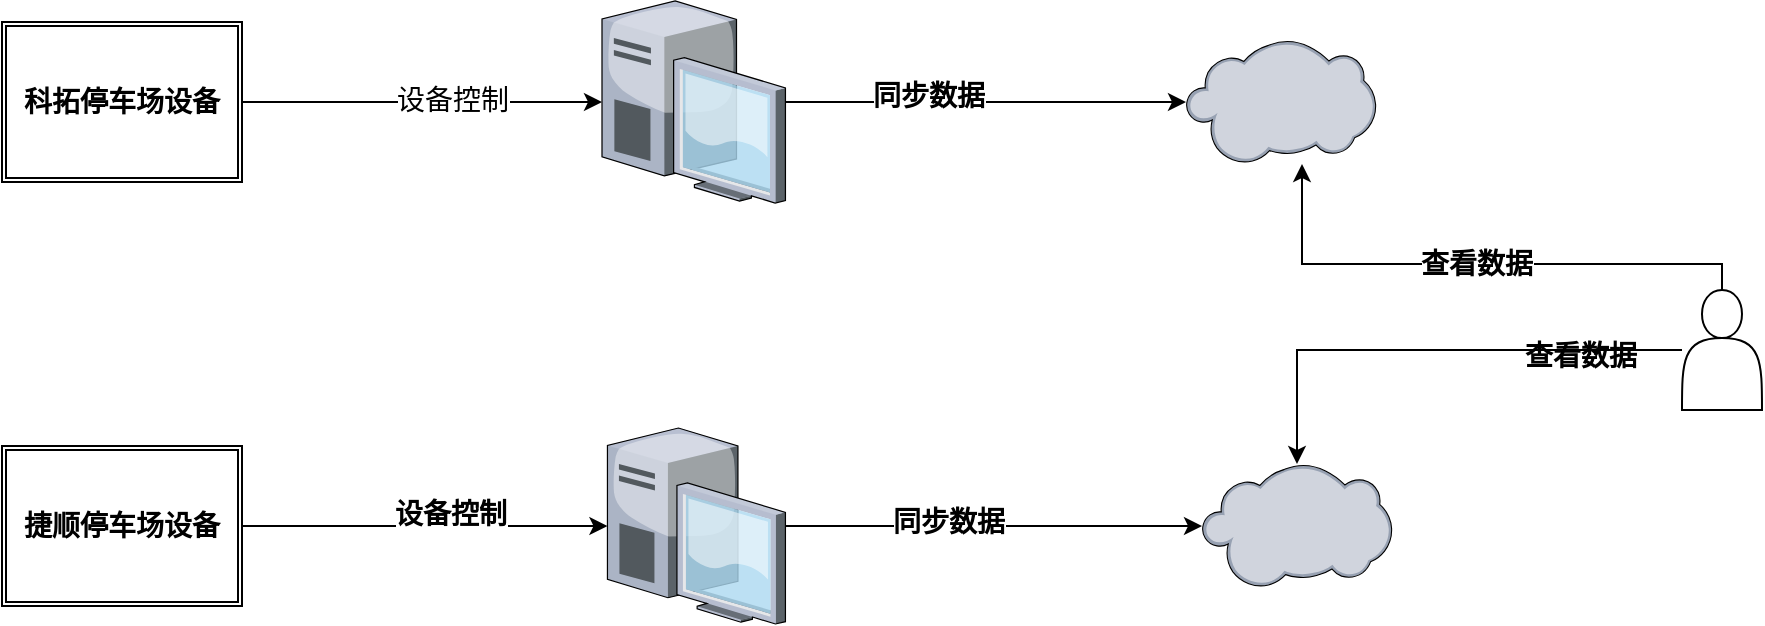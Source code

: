 <mxfile version="12.4.7" type="github"><diagram name="Page-1" id="822b0af5-4adb-64df-f703-e8dfc1f81529"><mxGraphModel dx="1108" dy="400" grid="1" gridSize="10" guides="1" tooltips="1" connect="1" arrows="1" fold="1" page="1" pageScale="1" pageWidth="1100" pageHeight="850" background="#ffffff" math="0" shadow="0"><root><mxCell id="0"/><mxCell id="1" parent="0"/><mxCell id="5FrkZjL8iXbuUKU6dWzv-14" style="edgeStyle=orthogonalEdgeStyle;rounded=0;orthogonalLoop=1;jettySize=auto;html=1;" edge="1" parent="1" source="5FrkZjL8iXbuUKU6dWzv-3" target="5FrkZjL8iXbuUKU6dWzv-12"><mxGeometry relative="1" as="geometry"/></mxCell><mxCell id="5FrkZjL8iXbuUKU6dWzv-18" value="&lt;b&gt;&lt;font style=&quot;font-size: 14px&quot;&gt;同步数据&lt;/font&gt;&lt;/b&gt;" style="text;html=1;align=center;verticalAlign=middle;resizable=0;points=[];labelBackgroundColor=#ffffff;" vertex="1" connectable="0" parent="5FrkZjL8iXbuUKU6dWzv-14"><mxGeometry x="0.003" y="29" relative="1" as="geometry"><mxPoint x="-29" y="26" as="offset"/></mxGeometry></mxCell><mxCell id="5FrkZjL8iXbuUKU6dWzv-3" value="" style="verticalLabelPosition=bottom;aspect=fixed;html=1;verticalAlign=top;strokeColor=none;align=center;outlineConnect=0;shape=mxgraph.citrix.desktop;" vertex="1" parent="1"><mxGeometry x="320" y="57.5" width="91.72" height="101" as="geometry"/></mxCell><mxCell id="5FrkZjL8iXbuUKU6dWzv-15" style="edgeStyle=orthogonalEdgeStyle;rounded=0;orthogonalLoop=1;jettySize=auto;html=1;" edge="1" parent="1" source="5FrkZjL8iXbuUKU6dWzv-6" target="5FrkZjL8iXbuUKU6dWzv-13"><mxGeometry relative="1" as="geometry"/></mxCell><mxCell id="5FrkZjL8iXbuUKU6dWzv-34" value="&lt;font style=&quot;font-size: 14px&quot;&gt;&lt;b&gt;同步数据&lt;/b&gt;&lt;/font&gt;" style="text;html=1;align=center;verticalAlign=middle;resizable=0;points=[];labelBackgroundColor=#ffffff;" vertex="1" connectable="0" parent="5FrkZjL8iXbuUKU6dWzv-15"><mxGeometry x="-0.22" y="2" relative="1" as="geometry"><mxPoint as="offset"/></mxGeometry></mxCell><mxCell id="5FrkZjL8iXbuUKU6dWzv-6" value="" style="verticalLabelPosition=bottom;aspect=fixed;html=1;verticalAlign=top;strokeColor=none;align=center;outlineConnect=0;shape=mxgraph.citrix.desktop;" vertex="1" parent="1"><mxGeometry x="322.72" y="271" width="89" height="98" as="geometry"/></mxCell><mxCell id="5FrkZjL8iXbuUKU6dWzv-10" style="edgeStyle=orthogonalEdgeStyle;rounded=0;orthogonalLoop=1;jettySize=auto;html=1;" edge="1" parent="1" source="5FrkZjL8iXbuUKU6dWzv-8" target="5FrkZjL8iXbuUKU6dWzv-3"><mxGeometry relative="1" as="geometry"/></mxCell><mxCell id="5FrkZjL8iXbuUKU6dWzv-16" value="&lt;font style=&quot;font-size: 14px&quot;&gt;设备控制&lt;/font&gt;" style="text;html=1;align=center;verticalAlign=middle;resizable=0;points=[];labelBackgroundColor=#ffffff;" vertex="1" connectable="0" parent="5FrkZjL8iXbuUKU6dWzv-10"><mxGeometry x="0.159" y="1" relative="1" as="geometry"><mxPoint as="offset"/></mxGeometry></mxCell><mxCell id="5FrkZjL8iXbuUKU6dWzv-8" value="&lt;font style=&quot;font-size: 14px&quot;&gt;&lt;b&gt;科拓停车场设备&lt;/b&gt;&lt;/font&gt;" style="shape=ext;double=1;rounded=0;whiteSpace=wrap;html=1;" vertex="1" parent="1"><mxGeometry x="20" y="68" width="120" height="80" as="geometry"/></mxCell><mxCell id="5FrkZjL8iXbuUKU6dWzv-11" style="edgeStyle=orthogonalEdgeStyle;rounded=0;orthogonalLoop=1;jettySize=auto;html=1;" edge="1" parent="1" source="5FrkZjL8iXbuUKU6dWzv-9" target="5FrkZjL8iXbuUKU6dWzv-6"><mxGeometry relative="1" as="geometry"/></mxCell><mxCell id="5FrkZjL8iXbuUKU6dWzv-17" value="&lt;b&gt;&lt;font style=&quot;font-size: 14px&quot;&gt;设备控制&lt;/font&gt;&lt;/b&gt;" style="text;html=1;align=center;verticalAlign=middle;resizable=0;points=[];labelBackgroundColor=#ffffff;" vertex="1" connectable="0" parent="5FrkZjL8iXbuUKU6dWzv-11"><mxGeometry x="0.131" y="6" relative="1" as="geometry"><mxPoint as="offset"/></mxGeometry></mxCell><mxCell id="5FrkZjL8iXbuUKU6dWzv-9" value="&lt;font style=&quot;font-size: 14px&quot;&gt;&lt;b&gt;捷顺停车场设备&lt;/b&gt;&lt;/font&gt;" style="shape=ext;double=1;rounded=0;whiteSpace=wrap;html=1;" vertex="1" parent="1"><mxGeometry x="20" y="280" width="120" height="80" as="geometry"/></mxCell><mxCell id="5FrkZjL8iXbuUKU6dWzv-12" value="" style="verticalLabelPosition=bottom;aspect=fixed;html=1;verticalAlign=top;strokeColor=none;align=center;outlineConnect=0;shape=mxgraph.citrix.cloud;" vertex="1" parent="1"><mxGeometry x="612" y="77" width="95" height="62" as="geometry"/></mxCell><mxCell id="5FrkZjL8iXbuUKU6dWzv-13" value="" style="verticalLabelPosition=bottom;aspect=fixed;html=1;verticalAlign=top;strokeColor=none;align=center;outlineConnect=0;shape=mxgraph.citrix.cloud;" vertex="1" parent="1"><mxGeometry x="620" y="289" width="95" height="62" as="geometry"/></mxCell><mxCell id="5FrkZjL8iXbuUKU6dWzv-29" value="&lt;b&gt;&lt;font style=&quot;font-size: 14px&quot;&gt;查看数据&lt;/font&gt;&lt;/b&gt;" style="edgeStyle=orthogonalEdgeStyle;rounded=0;orthogonalLoop=1;jettySize=auto;html=1;" edge="1" parent="1" source="5FrkZjL8iXbuUKU6dWzv-20" target="5FrkZjL8iXbuUKU6dWzv-12"><mxGeometry relative="1" as="geometry"><Array as="points"><mxPoint x="670" y="189"/></Array></mxGeometry></mxCell><mxCell id="5FrkZjL8iXbuUKU6dWzv-30" style="edgeStyle=orthogonalEdgeStyle;rounded=0;orthogonalLoop=1;jettySize=auto;html=1;" edge="1" parent="1" source="5FrkZjL8iXbuUKU6dWzv-20" target="5FrkZjL8iXbuUKU6dWzv-13"><mxGeometry relative="1" as="geometry"/></mxCell><mxCell id="5FrkZjL8iXbuUKU6dWzv-20" value="" style="shape=actor;whiteSpace=wrap;html=1;" vertex="1" parent="1"><mxGeometry x="860" y="202" width="40" height="60" as="geometry"/></mxCell><mxCell id="5FrkZjL8iXbuUKU6dWzv-31" value="&lt;b&gt;&lt;font style=&quot;font-size: 14px&quot;&gt;查看数据&lt;/font&gt;&lt;/b&gt;" style="text;html=1;align=center;verticalAlign=middle;resizable=0;points=[];autosize=1;" vertex="1" parent="1"><mxGeometry x="774" y="225" width="70" height="20" as="geometry"/></mxCell></root></mxGraphModel></diagram></mxfile>